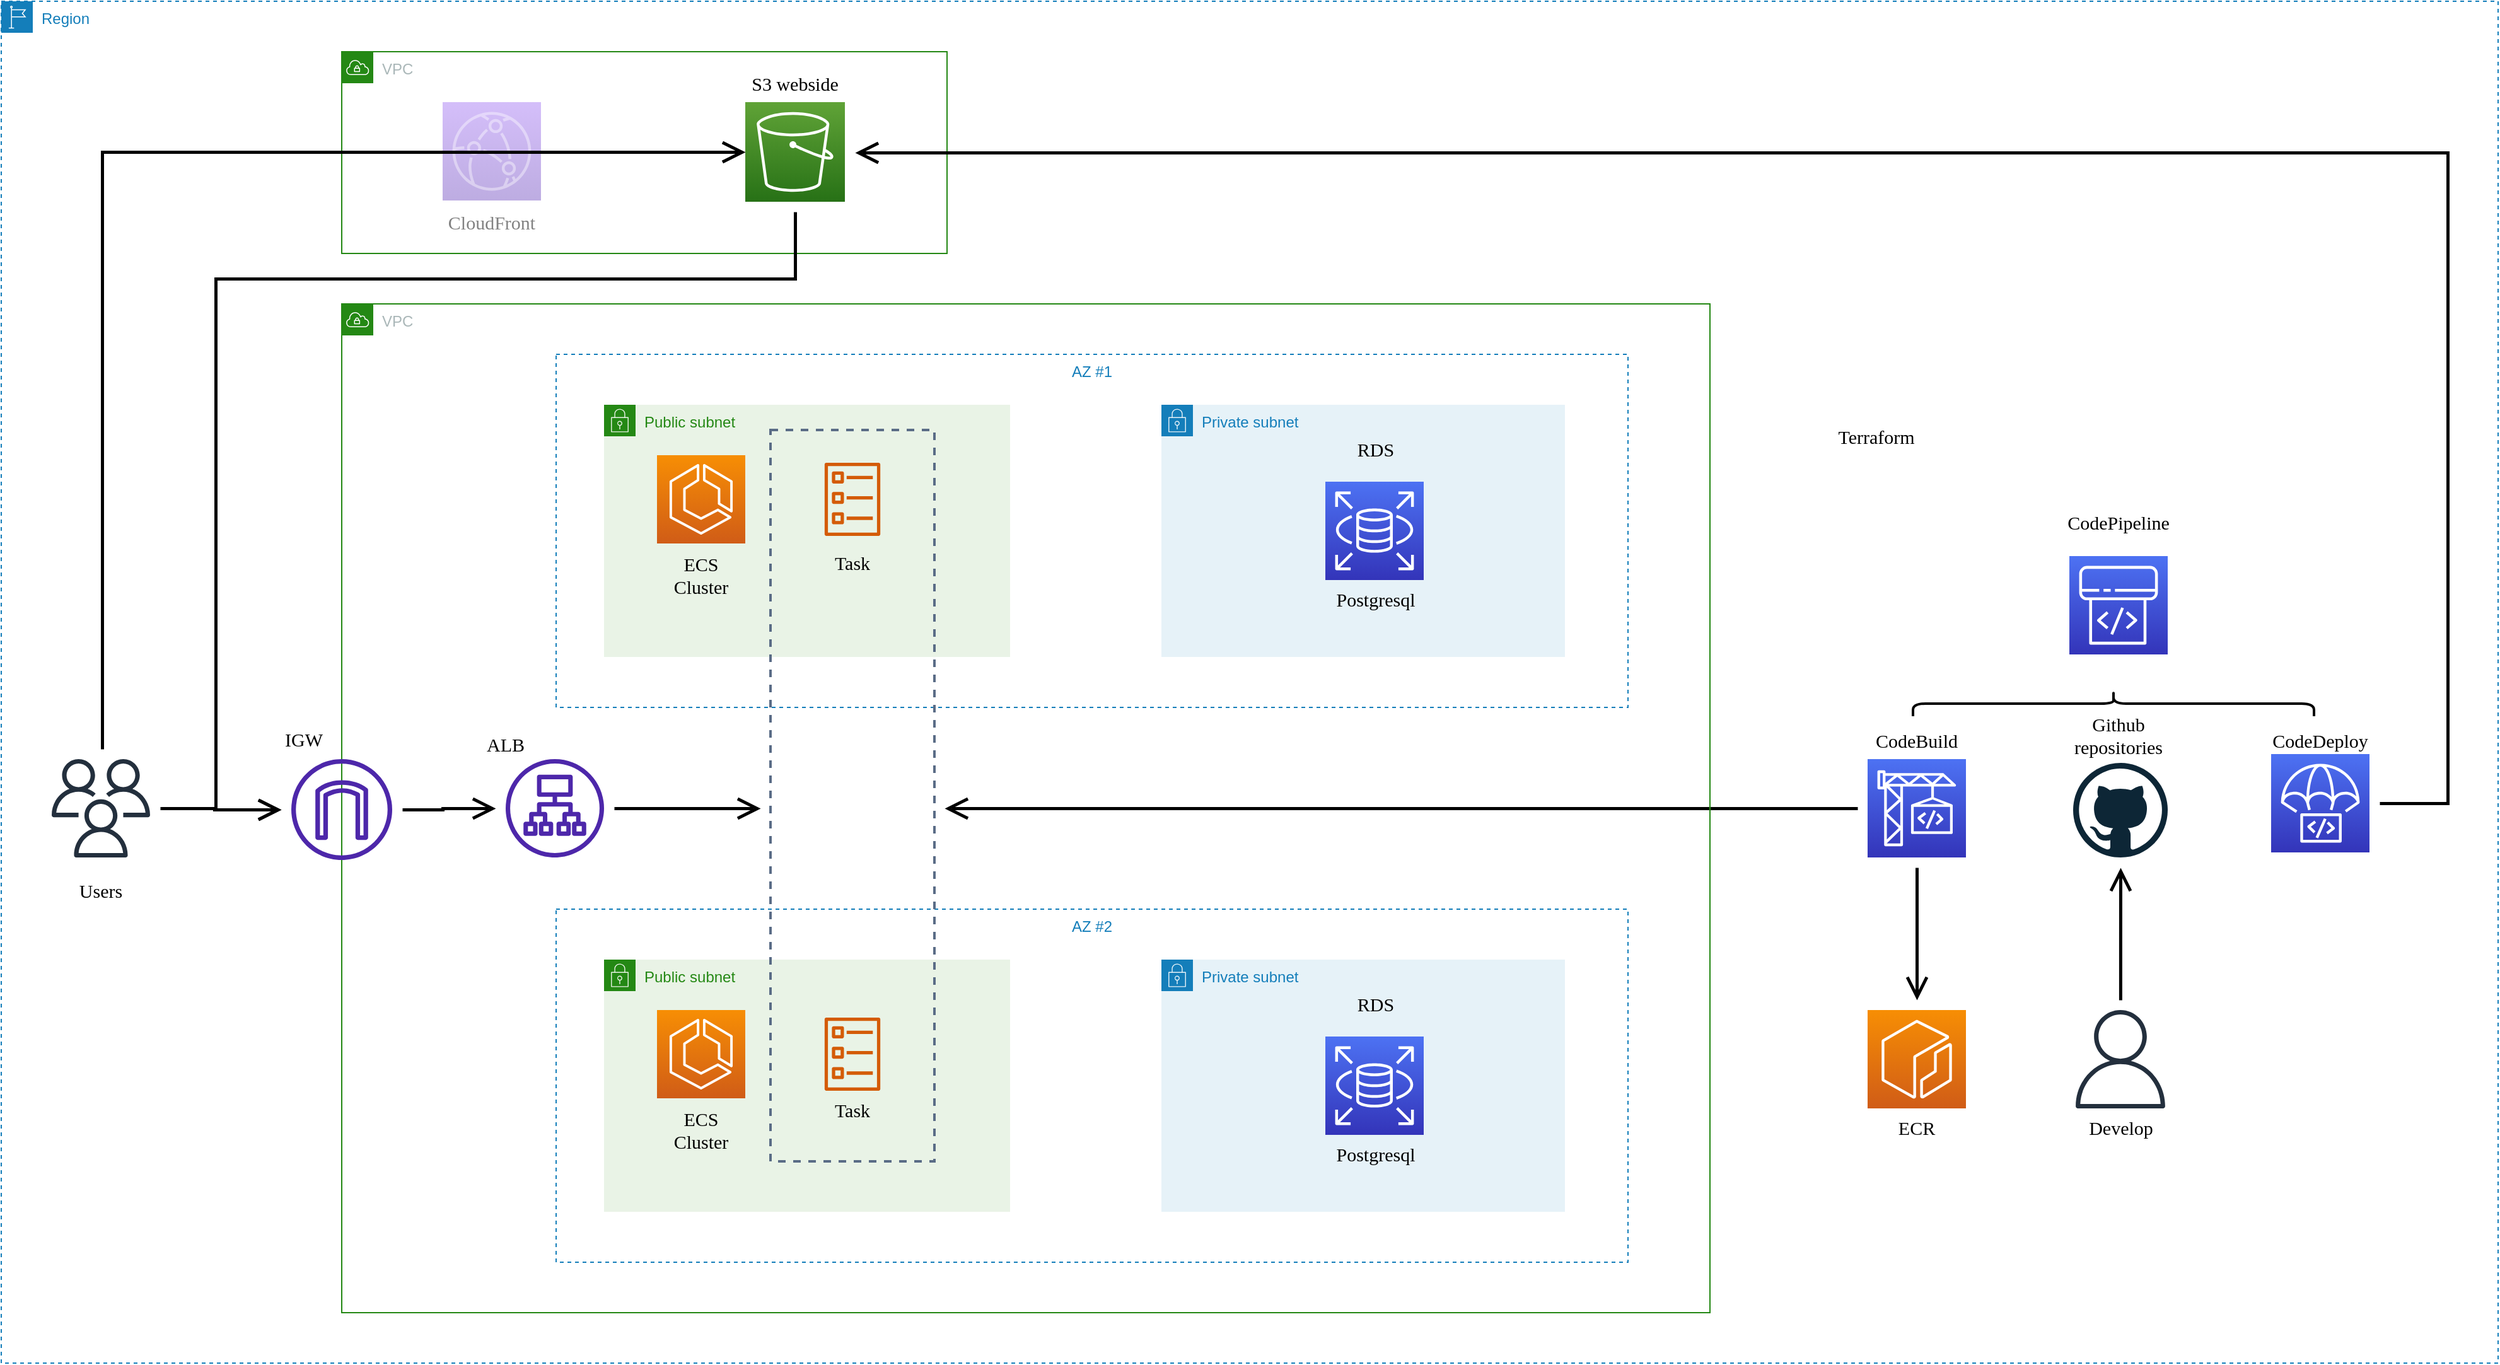 <mxfile version="21.1.5" type="device">
  <diagram id="Ht1M8jgEwFfnCIfOTk4-" name="Page-1">
    <mxGraphModel dx="2210" dy="1508" grid="1" gridSize="10" guides="1" tooltips="1" connect="1" arrows="1" fold="1" page="1" pageScale="1" pageWidth="1169" pageHeight="827" math="0" shadow="0">
      <root>
        <mxCell id="0" />
        <mxCell id="1" parent="0" />
        <mxCell id="X1kZhqMp7LS2dHs1aFbI-1" value="Region" style="points=[[0,0],[0.25,0],[0.5,0],[0.75,0],[1,0],[1,0.25],[1,0.5],[1,0.75],[1,1],[0.75,1],[0.5,1],[0.25,1],[0,1],[0,0.75],[0,0.5],[0,0.25]];outlineConnect=0;gradientColor=none;html=1;whiteSpace=wrap;fontSize=12;fontStyle=0;container=1;pointerEvents=0;collapsible=0;recursiveResize=0;shape=mxgraph.aws4.group;grIcon=mxgraph.aws4.group_region;strokeColor=#147EBA;fillColor=none;verticalAlign=top;align=left;spacingLeft=30;fontColor=#147EBA;dashed=1;" parent="1" vertex="1">
          <mxGeometry x="-200" y="-160" width="1980" height="1080" as="geometry" />
        </mxCell>
        <mxCell id="X1kZhqMp7LS2dHs1aFbI-19" value="" style="sketch=0;points=[[0,0,0],[0.25,0,0],[0.5,0,0],[0.75,0,0],[1,0,0],[0,1,0],[0.25,1,0],[0.5,1,0],[0.75,1,0],[1,1,0],[0,0.25,0],[0,0.5,0],[0,0.75,0],[1,0.25,0],[1,0.5,0],[1,0.75,0]];outlineConnect=0;fontColor=#232F3E;gradientColor=#4D72F3;gradientDirection=north;fillColor=#3334B9;strokeColor=#ffffff;dashed=0;verticalLabelPosition=bottom;verticalAlign=top;align=center;html=1;fontSize=12;fontStyle=0;aspect=fixed;shape=mxgraph.aws4.resourceIcon;resIcon=mxgraph.aws4.codepipeline;" parent="X1kZhqMp7LS2dHs1aFbI-1" vertex="1">
          <mxGeometry x="1640" y="440" width="78" height="78" as="geometry" />
        </mxCell>
        <mxCell id="X1kZhqMp7LS2dHs1aFbI-62" style="edgeStyle=orthogonalEdgeStyle;rounded=0;orthogonalLoop=1;jettySize=auto;html=1;strokeWidth=2.5;fontFamily=Verdana;fontSize=15;endArrow=open;endFill=0;startSize=8;endSize=13;sourcePerimeterSpacing=8;targetPerimeterSpacing=8;" parent="X1kZhqMp7LS2dHs1aFbI-1" source="X1kZhqMp7LS2dHs1aFbI-20" target="X1kZhqMp7LS2dHs1aFbI-57" edge="1">
          <mxGeometry relative="1" as="geometry">
            <Array as="points">
              <mxPoint x="1040" y="640" />
              <mxPoint x="1040" y="640" />
            </Array>
          </mxGeometry>
        </mxCell>
        <mxCell id="X1kZhqMp7LS2dHs1aFbI-68" style="edgeStyle=orthogonalEdgeStyle;rounded=0;orthogonalLoop=1;jettySize=auto;html=1;strokeWidth=2.5;fontFamily=Verdana;fontSize=15;endArrow=open;endFill=0;startSize=8;endSize=13;sourcePerimeterSpacing=8;targetPerimeterSpacing=8;" parent="X1kZhqMp7LS2dHs1aFbI-1" source="X1kZhqMp7LS2dHs1aFbI-20" target="X1kZhqMp7LS2dHs1aFbI-21" edge="1">
          <mxGeometry relative="1" as="geometry" />
        </mxCell>
        <mxCell id="X1kZhqMp7LS2dHs1aFbI-20" value="" style="sketch=0;points=[[0,0,0],[0.25,0,0],[0.5,0,0],[0.75,0,0],[1,0,0],[0,1,0],[0.25,1,0],[0.5,1,0],[0.75,1,0],[1,1,0],[0,0.25,0],[0,0.5,0],[0,0.75,0],[1,0.25,0],[1,0.5,0],[1,0.75,0]];outlineConnect=0;fontColor=#232F3E;gradientColor=#4D72F3;gradientDirection=north;fillColor=#3334B9;strokeColor=#ffffff;dashed=0;verticalLabelPosition=bottom;verticalAlign=top;align=center;html=1;fontSize=12;fontStyle=0;aspect=fixed;shape=mxgraph.aws4.resourceIcon;resIcon=mxgraph.aws4.codebuild;" parent="X1kZhqMp7LS2dHs1aFbI-1" vertex="1">
          <mxGeometry x="1480" y="601" width="78" height="78" as="geometry" />
        </mxCell>
        <mxCell id="X1kZhqMp7LS2dHs1aFbI-21" value="" style="sketch=0;points=[[0,0,0],[0.25,0,0],[0.5,0,0],[0.75,0,0],[1,0,0],[0,1,0],[0.25,1,0],[0.5,1,0],[0.75,1,0],[1,1,0],[0,0.25,0],[0,0.5,0],[0,0.75,0],[1,0.25,0],[1,0.5,0],[1,0.75,0]];outlineConnect=0;fontColor=#232F3E;gradientColor=#F78E04;gradientDirection=north;fillColor=#D05C17;strokeColor=#ffffff;dashed=0;verticalLabelPosition=bottom;verticalAlign=top;align=center;html=1;fontSize=12;fontStyle=0;aspect=fixed;shape=mxgraph.aws4.resourceIcon;resIcon=mxgraph.aws4.ecr;" parent="X1kZhqMp7LS2dHs1aFbI-1" vertex="1">
          <mxGeometry x="1480" y="800" width="78" height="78" as="geometry" />
        </mxCell>
        <mxCell id="X1kZhqMp7LS2dHs1aFbI-22" value="" style="dashed=0;outlineConnect=0;html=1;align=center;labelPosition=center;verticalLabelPosition=bottom;verticalAlign=top;shape=mxgraph.weblogos.github" parent="X1kZhqMp7LS2dHs1aFbI-1" vertex="1">
          <mxGeometry x="1643" y="604" width="75" height="75" as="geometry" />
        </mxCell>
        <mxCell id="X1kZhqMp7LS2dHs1aFbI-66" style="edgeStyle=orthogonalEdgeStyle;rounded=0;orthogonalLoop=1;jettySize=auto;html=1;strokeWidth=2.5;fontFamily=Verdana;fontSize=15;endArrow=open;endFill=0;startSize=8;endSize=13;sourcePerimeterSpacing=8;targetPerimeterSpacing=8;" parent="X1kZhqMp7LS2dHs1aFbI-1" source="X1kZhqMp7LS2dHs1aFbI-23" target="X1kZhqMp7LS2dHs1aFbI-22" edge="1">
          <mxGeometry relative="1" as="geometry" />
        </mxCell>
        <mxCell id="X1kZhqMp7LS2dHs1aFbI-23" value="" style="sketch=0;outlineConnect=0;fontColor=#232F3E;gradientColor=none;fillColor=#232F3D;strokeColor=none;dashed=0;verticalLabelPosition=bottom;verticalAlign=top;align=center;html=1;fontSize=12;fontStyle=0;aspect=fixed;pointerEvents=1;shape=mxgraph.aws4.user;" parent="X1kZhqMp7LS2dHs1aFbI-1" vertex="1">
          <mxGeometry x="1641.5" y="800" width="78" height="78" as="geometry" />
        </mxCell>
        <mxCell id="X1kZhqMp7LS2dHs1aFbI-36" value="VPC" style="points=[[0,0],[0.25,0],[0.5,0],[0.75,0],[1,0],[1,0.25],[1,0.5],[1,0.75],[1,1],[0.75,1],[0.5,1],[0.25,1],[0,1],[0,0.75],[0,0.5],[0,0.25]];outlineConnect=0;gradientColor=none;html=1;whiteSpace=wrap;fontSize=12;fontStyle=0;container=1;pointerEvents=0;collapsible=0;recursiveResize=0;shape=mxgraph.aws4.group;grIcon=mxgraph.aws4.group_vpc;strokeColor=#248814;fillColor=none;verticalAlign=top;align=left;spacingLeft=30;fontColor=#AAB7B8;dashed=0;" parent="X1kZhqMp7LS2dHs1aFbI-1" vertex="1">
          <mxGeometry x="270" y="40" width="480" height="160" as="geometry" />
        </mxCell>
        <mxCell id="X1kZhqMp7LS2dHs1aFbI-24" value="" style="sketch=0;points=[[0,0,0],[0.25,0,0],[0.5,0,0],[0.75,0,0],[1,0,0],[0,1,0],[0.25,1,0],[0.5,1,0],[0.75,1,0],[1,1,0],[0,0.25,0],[0,0.5,0],[0,0.75,0],[1,0.25,0],[1,0.5,0],[1,0.75,0]];outlineConnect=0;fontColor=#232F3E;gradientColor=#60A337;gradientDirection=north;fillColor=#277116;strokeColor=#ffffff;dashed=0;verticalLabelPosition=bottom;verticalAlign=top;align=center;html=1;fontSize=12;fontStyle=0;aspect=fixed;shape=mxgraph.aws4.resourceIcon;resIcon=mxgraph.aws4.s3;" parent="X1kZhqMp7LS2dHs1aFbI-36" vertex="1">
          <mxGeometry x="320" y="40" width="79" height="79" as="geometry" />
        </mxCell>
        <mxCell id="X1kZhqMp7LS2dHs1aFbI-25" value="" style="sketch=0;points=[[0,0,0],[0.25,0,0],[0.5,0,0],[0.75,0,0],[1,0,0],[0,1,0],[0.25,1,0],[0.5,1,0],[0.75,1,0],[1,1,0],[0,0.25,0],[0,0.5,0],[0,0.75,0],[1,0.25,0],[1,0.5,0],[1,0.75,0]];outlineConnect=0;fontColor=#232F3E;gradientColor=#945DF2;gradientDirection=north;fillColor=#5A30B5;strokeColor=#ffffff;dashed=0;verticalLabelPosition=bottom;verticalAlign=top;align=center;html=1;fontSize=12;fontStyle=0;aspect=fixed;shape=mxgraph.aws4.resourceIcon;resIcon=mxgraph.aws4.cloudfront;opacity=40;" parent="X1kZhqMp7LS2dHs1aFbI-36" vertex="1">
          <mxGeometry x="80" y="40" width="78" height="78" as="geometry" />
        </mxCell>
        <mxCell id="X1kZhqMp7LS2dHs1aFbI-107" value="CloudFront" style="text;html=1;strokeColor=none;fillColor=none;align=center;verticalAlign=middle;whiteSpace=wrap;rounded=0;strokeWidth=1;fontFamily=Verdana;fontStyle=0;fontSize=15;opacity=50;fontColor=#828282;" parent="X1kZhqMp7LS2dHs1aFbI-36" vertex="1">
          <mxGeometry x="89" y="120" width="60" height="30" as="geometry" />
        </mxCell>
        <mxCell id="X1kZhqMp7LS2dHs1aFbI-110" value="S3 webside" style="text;html=1;strokeColor=none;fillColor=none;align=center;verticalAlign=middle;whiteSpace=wrap;rounded=0;strokeWidth=1;fontFamily=Verdana;fontStyle=0;fontSize=15;" parent="X1kZhqMp7LS2dHs1aFbI-36" vertex="1">
          <mxGeometry x="314.25" y="10" width="90.5" height="30" as="geometry" />
        </mxCell>
        <mxCell id="X1kZhqMp7LS2dHs1aFbI-2" value="VPC" style="points=[[0,0],[0.25,0],[0.5,0],[0.75,0],[1,0],[1,0.25],[1,0.5],[1,0.75],[1,1],[0.75,1],[0.5,1],[0.25,1],[0,1],[0,0.75],[0,0.5],[0,0.25]];outlineConnect=0;gradientColor=none;html=1;whiteSpace=wrap;fontSize=12;fontStyle=0;container=1;pointerEvents=0;collapsible=0;recursiveResize=0;shape=mxgraph.aws4.group;grIcon=mxgraph.aws4.group_vpc;strokeColor=#248814;fillColor=none;verticalAlign=top;align=left;spacingLeft=30;fontColor=#AAB7B8;dashed=0;" parent="X1kZhqMp7LS2dHs1aFbI-1" vertex="1">
          <mxGeometry x="270" y="240" width="1085" height="800" as="geometry" />
        </mxCell>
        <mxCell id="X1kZhqMp7LS2dHs1aFbI-40" style="edgeStyle=orthogonalEdgeStyle;rounded=0;orthogonalLoop=1;jettySize=auto;html=1;strokeWidth=2.5;endArrow=open;endFill=0;startSize=8;endSize=13;sourcePerimeterSpacing=8;targetPerimeterSpacing=8;" parent="X1kZhqMp7LS2dHs1aFbI-2" source="X1kZhqMp7LS2dHs1aFbI-6" target="X1kZhqMp7LS2dHs1aFbI-7" edge="1">
          <mxGeometry relative="1" as="geometry" />
        </mxCell>
        <mxCell id="X1kZhqMp7LS2dHs1aFbI-6" value="" style="sketch=0;outlineConnect=0;fontColor=#232F3E;gradientColor=none;fillColor=#4D27AA;strokeColor=none;dashed=0;verticalLabelPosition=bottom;verticalAlign=top;align=center;html=1;fontSize=12;fontStyle=0;aspect=fixed;pointerEvents=1;shape=mxgraph.aws4.internet_gateway;" parent="X1kZhqMp7LS2dHs1aFbI-2" vertex="1">
          <mxGeometry x="-40" y="361" width="80" height="80" as="geometry" />
        </mxCell>
        <mxCell id="X1kZhqMp7LS2dHs1aFbI-59" style="edgeStyle=orthogonalEdgeStyle;rounded=0;orthogonalLoop=1;jettySize=auto;html=1;strokeWidth=2.5;fontFamily=Verdana;fontSize=15;endArrow=open;endFill=0;startSize=8;endSize=13;sourcePerimeterSpacing=8;targetPerimeterSpacing=8;" parent="X1kZhqMp7LS2dHs1aFbI-2" source="X1kZhqMp7LS2dHs1aFbI-7" target="X1kZhqMp7LS2dHs1aFbI-57" edge="1">
          <mxGeometry relative="1" as="geometry">
            <Array as="points">
              <mxPoint x="290" y="400" />
              <mxPoint x="290" y="400" />
            </Array>
          </mxGeometry>
        </mxCell>
        <mxCell id="X1kZhqMp7LS2dHs1aFbI-7" value="" style="sketch=0;outlineConnect=0;fontColor=#232F3E;gradientColor=none;fillColor=#4D27AA;strokeColor=none;dashed=0;verticalLabelPosition=bottom;verticalAlign=top;align=center;html=1;fontSize=12;fontStyle=0;aspect=fixed;pointerEvents=1;shape=mxgraph.aws4.application_load_balancer;" parent="X1kZhqMp7LS2dHs1aFbI-2" vertex="1">
          <mxGeometry x="130" y="361" width="78" height="78" as="geometry" />
        </mxCell>
        <mxCell id="X1kZhqMp7LS2dHs1aFbI-3" value="AZ #1" style="fillColor=none;strokeColor=#147EBA;dashed=1;verticalAlign=top;fontStyle=0;fontColor=#147EBA;" parent="X1kZhqMp7LS2dHs1aFbI-2" vertex="1">
          <mxGeometry x="170" y="40" width="850" height="280" as="geometry" />
        </mxCell>
        <mxCell id="X1kZhqMp7LS2dHs1aFbI-8" value="Public subnet" style="points=[[0,0],[0.25,0],[0.5,0],[0.75,0],[1,0],[1,0.25],[1,0.5],[1,0.75],[1,1],[0.75,1],[0.5,1],[0.25,1],[0,1],[0,0.75],[0,0.5],[0,0.25]];outlineConnect=0;gradientColor=none;html=1;whiteSpace=wrap;fontSize=12;fontStyle=0;container=1;pointerEvents=0;collapsible=0;recursiveResize=0;shape=mxgraph.aws4.group;grIcon=mxgraph.aws4.group_security_group;grStroke=0;strokeColor=#248814;fillColor=#E9F3E6;verticalAlign=top;align=left;spacingLeft=30;fontColor=#248814;dashed=0;" parent="X1kZhqMp7LS2dHs1aFbI-2" vertex="1">
          <mxGeometry x="208" y="80" width="322" height="200" as="geometry" />
        </mxCell>
        <mxCell id="X1kZhqMp7LS2dHs1aFbI-10" value="" style="sketch=0;outlineConnect=0;fontColor=#232F3E;gradientColor=none;fillColor=#D45B07;strokeColor=none;dashed=0;verticalLabelPosition=bottom;verticalAlign=top;align=center;html=1;fontSize=12;fontStyle=0;aspect=fixed;pointerEvents=1;shape=mxgraph.aws4.ecs_task;" parent="X1kZhqMp7LS2dHs1aFbI-8" vertex="1">
          <mxGeometry x="174.65" y="46" width="44.71" height="58" as="geometry" />
        </mxCell>
        <mxCell id="X1kZhqMp7LS2dHs1aFbI-44" value="Task" style="text;html=1;strokeColor=none;fillColor=none;align=center;verticalAlign=middle;whiteSpace=wrap;rounded=0;strokeWidth=1;fontFamily=Verdana;fontStyle=0;fontSize=15;" parent="X1kZhqMp7LS2dHs1aFbI-8" vertex="1">
          <mxGeometry x="167" y="110" width="60" height="30" as="geometry" />
        </mxCell>
        <mxCell id="X1kZhqMp7LS2dHs1aFbI-42" value="ALB" style="text;html=1;strokeColor=none;fillColor=none;align=center;verticalAlign=middle;whiteSpace=wrap;rounded=0;strokeWidth=1;fontFamily=Verdana;fontStyle=0;fontSize=15;" parent="X1kZhqMp7LS2dHs1aFbI-2" vertex="1">
          <mxGeometry x="100" y="334" width="60" height="30" as="geometry" />
        </mxCell>
        <mxCell id="X1kZhqMp7LS2dHs1aFbI-9" value="" style="sketch=0;points=[[0,0,0],[0.25,0,0],[0.5,0,0],[0.75,0,0],[1,0,0],[0,1,0],[0.25,1,0],[0.5,1,0],[0.75,1,0],[1,1,0],[0,0.25,0],[0,0.5,0],[0,0.75,0],[1,0.25,0],[1,0.5,0],[1,0.75,0]];outlineConnect=0;fontColor=#232F3E;gradientColor=#F78E04;gradientDirection=north;fillColor=#D05C17;strokeColor=#ffffff;dashed=0;verticalLabelPosition=bottom;verticalAlign=top;align=center;html=1;fontSize=12;fontStyle=0;aspect=fixed;shape=mxgraph.aws4.resourceIcon;resIcon=mxgraph.aws4.ecs;" parent="X1kZhqMp7LS2dHs1aFbI-2" vertex="1">
          <mxGeometry x="250" y="120" width="70" height="70" as="geometry" />
        </mxCell>
        <mxCell id="X1kZhqMp7LS2dHs1aFbI-43" value="ECS&lt;br&gt;Cluster" style="text;html=1;strokeColor=none;fillColor=none;align=center;verticalAlign=middle;whiteSpace=wrap;rounded=0;strokeWidth=1;fontFamily=Verdana;fontStyle=0;fontSize=15;" parent="X1kZhqMp7LS2dHs1aFbI-2" vertex="1">
          <mxGeometry x="255" y="200" width="60" height="30" as="geometry" />
        </mxCell>
        <mxCell id="X1kZhqMp7LS2dHs1aFbI-11" value="Private subnet" style="points=[[0,0],[0.25,0],[0.5,0],[0.75,0],[1,0],[1,0.25],[1,0.5],[1,0.75],[1,1],[0.75,1],[0.5,1],[0.25,1],[0,1],[0,0.75],[0,0.5],[0,0.25]];outlineConnect=0;gradientColor=none;html=1;whiteSpace=wrap;fontSize=12;fontStyle=0;container=1;pointerEvents=0;collapsible=0;recursiveResize=0;shape=mxgraph.aws4.group;grIcon=mxgraph.aws4.group_security_group;grStroke=0;strokeColor=#147EBA;fillColor=#E6F2F8;verticalAlign=top;align=left;spacingLeft=30;fontColor=#147EBA;dashed=0;" parent="X1kZhqMp7LS2dHs1aFbI-2" vertex="1">
          <mxGeometry x="650" y="80" width="320" height="200" as="geometry" />
        </mxCell>
        <mxCell id="X1kZhqMp7LS2dHs1aFbI-45" value="RDS" style="text;html=1;strokeColor=none;fillColor=none;align=center;verticalAlign=middle;whiteSpace=wrap;rounded=0;strokeWidth=1;fontFamily=Verdana;fontStyle=0;fontSize=15;" parent="X1kZhqMp7LS2dHs1aFbI-11" vertex="1">
          <mxGeometry x="140" y="20" width="60" height="30" as="geometry" />
        </mxCell>
        <mxCell id="X1kZhqMp7LS2dHs1aFbI-46" value="Postgresql" style="text;html=1;strokeColor=none;fillColor=none;align=center;verticalAlign=middle;whiteSpace=wrap;rounded=0;strokeWidth=1;fontFamily=Verdana;fontStyle=0;fontSize=15;" parent="X1kZhqMp7LS2dHs1aFbI-11" vertex="1">
          <mxGeometry x="140" y="139" width="60" height="30" as="geometry" />
        </mxCell>
        <mxCell id="X1kZhqMp7LS2dHs1aFbI-12" value="" style="sketch=0;points=[[0,0,0],[0.25,0,0],[0.5,0,0],[0.75,0,0],[1,0,0],[0,1,0],[0.25,1,0],[0.5,1,0],[0.75,1,0],[1,1,0],[0,0.25,0],[0,0.5,0],[0,0.75,0],[1,0.25,0],[1,0.5,0],[1,0.75,0]];outlineConnect=0;fontColor=#232F3E;gradientColor=#4D72F3;gradientDirection=north;fillColor=#3334B9;strokeColor=#ffffff;dashed=0;verticalLabelPosition=bottom;verticalAlign=top;align=center;html=1;fontSize=12;fontStyle=0;aspect=fixed;shape=mxgraph.aws4.resourceIcon;resIcon=mxgraph.aws4.rds;" parent="X1kZhqMp7LS2dHs1aFbI-2" vertex="1">
          <mxGeometry x="780" y="141" width="78" height="78" as="geometry" />
        </mxCell>
        <mxCell id="X1kZhqMp7LS2dHs1aFbI-47" value="AZ #2" style="fillColor=none;strokeColor=#147EBA;dashed=1;verticalAlign=top;fontStyle=0;fontColor=#147EBA;" parent="X1kZhqMp7LS2dHs1aFbI-2" vertex="1">
          <mxGeometry x="170" y="480" width="850" height="280" as="geometry" />
        </mxCell>
        <mxCell id="X1kZhqMp7LS2dHs1aFbI-48" value="Public subnet" style="points=[[0,0],[0.25,0],[0.5,0],[0.75,0],[1,0],[1,0.25],[1,0.5],[1,0.75],[1,1],[0.75,1],[0.5,1],[0.25,1],[0,1],[0,0.75],[0,0.5],[0,0.25]];outlineConnect=0;gradientColor=none;html=1;whiteSpace=wrap;fontSize=12;fontStyle=0;container=1;pointerEvents=0;collapsible=0;recursiveResize=0;shape=mxgraph.aws4.group;grIcon=mxgraph.aws4.group_security_group;grStroke=0;strokeColor=#248814;fillColor=#E9F3E6;verticalAlign=top;align=left;spacingLeft=30;fontColor=#248814;dashed=0;" parent="X1kZhqMp7LS2dHs1aFbI-2" vertex="1">
          <mxGeometry x="208" y="520" width="322" height="200" as="geometry" />
        </mxCell>
        <mxCell id="X1kZhqMp7LS2dHs1aFbI-49" value="" style="sketch=0;outlineConnect=0;fontColor=#232F3E;gradientColor=none;fillColor=#D45B07;strokeColor=none;dashed=0;verticalLabelPosition=bottom;verticalAlign=top;align=center;html=1;fontSize=12;fontStyle=0;aspect=fixed;pointerEvents=1;shape=mxgraph.aws4.ecs_task;" parent="X1kZhqMp7LS2dHs1aFbI-48" vertex="1">
          <mxGeometry x="174.65" y="46" width="44.71" height="58" as="geometry" />
        </mxCell>
        <mxCell id="X1kZhqMp7LS2dHs1aFbI-52" value="Task" style="text;html=1;strokeColor=none;fillColor=none;align=center;verticalAlign=middle;whiteSpace=wrap;rounded=0;strokeWidth=1;fontFamily=Verdana;fontStyle=0;fontSize=15;" parent="X1kZhqMp7LS2dHs1aFbI-48" vertex="1">
          <mxGeometry x="167" y="104" width="60" height="30" as="geometry" />
        </mxCell>
        <mxCell id="X1kZhqMp7LS2dHs1aFbI-50" value="" style="sketch=0;points=[[0,0,0],[0.25,0,0],[0.5,0,0],[0.75,0,0],[1,0,0],[0,1,0],[0.25,1,0],[0.5,1,0],[0.75,1,0],[1,1,0],[0,0.25,0],[0,0.5,0],[0,0.75,0],[1,0.25,0],[1,0.5,0],[1,0.75,0]];outlineConnect=0;fontColor=#232F3E;gradientColor=#F78E04;gradientDirection=north;fillColor=#D05C17;strokeColor=#ffffff;dashed=0;verticalLabelPosition=bottom;verticalAlign=top;align=center;html=1;fontSize=12;fontStyle=0;aspect=fixed;shape=mxgraph.aws4.resourceIcon;resIcon=mxgraph.aws4.ecs;" parent="X1kZhqMp7LS2dHs1aFbI-2" vertex="1">
          <mxGeometry x="250" y="560" width="70" height="70" as="geometry" />
        </mxCell>
        <mxCell id="X1kZhqMp7LS2dHs1aFbI-51" value="ECS&lt;br&gt;Cluster" style="text;html=1;strokeColor=none;fillColor=none;align=center;verticalAlign=middle;whiteSpace=wrap;rounded=0;strokeWidth=1;fontFamily=Verdana;fontStyle=0;fontSize=15;" parent="X1kZhqMp7LS2dHs1aFbI-2" vertex="1">
          <mxGeometry x="255" y="640" width="60" height="30" as="geometry" />
        </mxCell>
        <mxCell id="X1kZhqMp7LS2dHs1aFbI-53" value="Private subnet" style="points=[[0,0],[0.25,0],[0.5,0],[0.75,0],[1,0],[1,0.25],[1,0.5],[1,0.75],[1,1],[0.75,1],[0.5,1],[0.25,1],[0,1],[0,0.75],[0,0.5],[0,0.25]];outlineConnect=0;gradientColor=none;html=1;whiteSpace=wrap;fontSize=12;fontStyle=0;container=1;pointerEvents=0;collapsible=0;recursiveResize=0;shape=mxgraph.aws4.group;grIcon=mxgraph.aws4.group_security_group;grStroke=0;strokeColor=#147EBA;fillColor=#E6F2F8;verticalAlign=top;align=left;spacingLeft=30;fontColor=#147EBA;dashed=0;" parent="X1kZhqMp7LS2dHs1aFbI-2" vertex="1">
          <mxGeometry x="650" y="520" width="320" height="200" as="geometry" />
        </mxCell>
        <mxCell id="X1kZhqMp7LS2dHs1aFbI-54" value="RDS" style="text;html=1;strokeColor=none;fillColor=none;align=center;verticalAlign=middle;whiteSpace=wrap;rounded=0;strokeWidth=1;fontFamily=Verdana;fontStyle=0;fontSize=15;" parent="X1kZhqMp7LS2dHs1aFbI-53" vertex="1">
          <mxGeometry x="140" y="20" width="60" height="30" as="geometry" />
        </mxCell>
        <mxCell id="X1kZhqMp7LS2dHs1aFbI-55" value="Postgresql" style="text;html=1;strokeColor=none;fillColor=none;align=center;verticalAlign=middle;whiteSpace=wrap;rounded=0;strokeWidth=1;fontFamily=Verdana;fontStyle=0;fontSize=15;" parent="X1kZhqMp7LS2dHs1aFbI-53" vertex="1">
          <mxGeometry x="140" y="139" width="60" height="30" as="geometry" />
        </mxCell>
        <mxCell id="X1kZhqMp7LS2dHs1aFbI-56" value="" style="sketch=0;points=[[0,0,0],[0.25,0,0],[0.5,0,0],[0.75,0,0],[1,0,0],[0,1,0],[0.25,1,0],[0.5,1,0],[0.75,1,0],[1,1,0],[0,0.25,0],[0,0.5,0],[0,0.75,0],[1,0.25,0],[1,0.5,0],[1,0.75,0]];outlineConnect=0;fontColor=#232F3E;gradientColor=#4D72F3;gradientDirection=north;fillColor=#3334B9;strokeColor=#ffffff;dashed=0;verticalLabelPosition=bottom;verticalAlign=top;align=center;html=1;fontSize=12;fontStyle=0;aspect=fixed;shape=mxgraph.aws4.resourceIcon;resIcon=mxgraph.aws4.rds;" parent="X1kZhqMp7LS2dHs1aFbI-2" vertex="1">
          <mxGeometry x="780" y="581" width="78" height="78" as="geometry" />
        </mxCell>
        <mxCell id="X1kZhqMp7LS2dHs1aFbI-57" value="" style="fillColor=none;strokeColor=#5A6C86;dashed=1;verticalAlign=top;fontStyle=0;fontColor=#5A6C86;strokeWidth=2;fontFamily=Verdana;fontSize=15;" parent="X1kZhqMp7LS2dHs1aFbI-2" vertex="1">
          <mxGeometry x="340" y="100" width="130" height="580" as="geometry" />
        </mxCell>
        <mxCell id="X1kZhqMp7LS2dHs1aFbI-39" style="edgeStyle=orthogonalEdgeStyle;rounded=0;orthogonalLoop=1;jettySize=auto;html=1;endArrow=open;endFill=0;strokeWidth=2.5;endSize=13;startSize=8;sourcePerimeterSpacing=8;targetPerimeterSpacing=8;" parent="X1kZhqMp7LS2dHs1aFbI-1" source="X1kZhqMp7LS2dHs1aFbI-38" target="X1kZhqMp7LS2dHs1aFbI-6" edge="1">
          <mxGeometry relative="1" as="geometry" />
        </mxCell>
        <mxCell id="X1kZhqMp7LS2dHs1aFbI-77" style="edgeStyle=orthogonalEdgeStyle;rounded=0;orthogonalLoop=1;jettySize=auto;html=1;strokeWidth=2.5;fontFamily=Verdana;fontSize=15;endArrow=open;endFill=0;startSize=8;endSize=13;sourcePerimeterSpacing=8;targetPerimeterSpacing=8;entryX=0;entryY=0.5;entryDx=0;entryDy=0;entryPerimeter=0;" parent="X1kZhqMp7LS2dHs1aFbI-1" source="X1kZhqMp7LS2dHs1aFbI-38" target="X1kZhqMp7LS2dHs1aFbI-24" edge="1">
          <mxGeometry relative="1" as="geometry">
            <Array as="points">
              <mxPoint x="80" y="120" />
            </Array>
          </mxGeometry>
        </mxCell>
        <mxCell id="X1kZhqMp7LS2dHs1aFbI-38" value="" style="sketch=0;outlineConnect=0;fontColor=#232F3E;gradientColor=none;fillColor=#232F3D;strokeColor=none;dashed=0;verticalLabelPosition=bottom;verticalAlign=top;align=center;html=1;fontSize=12;fontStyle=0;aspect=fixed;pointerEvents=1;shape=mxgraph.aws4.users;" parent="X1kZhqMp7LS2dHs1aFbI-1" vertex="1">
          <mxGeometry x="40" y="601" width="78" height="78" as="geometry" />
        </mxCell>
        <mxCell id="X1kZhqMp7LS2dHs1aFbI-41" value="IGW" style="text;html=1;strokeColor=none;fillColor=none;align=center;verticalAlign=middle;whiteSpace=wrap;rounded=0;strokeWidth=1;fontFamily=Verdana;fontStyle=0;fontSize=15;" parent="X1kZhqMp7LS2dHs1aFbI-1" vertex="1">
          <mxGeometry x="210" y="570" width="60" height="30" as="geometry" />
        </mxCell>
        <mxCell id="X1kZhqMp7LS2dHs1aFbI-65" style="edgeStyle=orthogonalEdgeStyle;rounded=0;orthogonalLoop=1;jettySize=auto;html=1;strokeWidth=2.5;fontFamily=Verdana;fontSize=15;endArrow=open;endFill=0;startSize=8;endSize=13;sourcePerimeterSpacing=8;targetPerimeterSpacing=8;" parent="X1kZhqMp7LS2dHs1aFbI-1" source="X1kZhqMp7LS2dHs1aFbI-63" target="X1kZhqMp7LS2dHs1aFbI-24" edge="1">
          <mxGeometry relative="1" as="geometry">
            <Array as="points">
              <mxPoint x="1940" y="636" />
              <mxPoint x="1940" y="120" />
            </Array>
          </mxGeometry>
        </mxCell>
        <mxCell id="X1kZhqMp7LS2dHs1aFbI-63" value="" style="sketch=0;points=[[0,0,0],[0.25,0,0],[0.5,0,0],[0.75,0,0],[1,0,0],[0,1,0],[0.25,1,0],[0.5,1,0],[0.75,1,0],[1,1,0],[0,0.25,0],[0,0.5,0],[0,0.75,0],[1,0.25,0],[1,0.5,0],[1,0.75,0]];outlineConnect=0;fontColor=#232F3E;gradientColor=#4D72F3;gradientDirection=north;fillColor=#3334B9;strokeColor=#ffffff;dashed=0;verticalLabelPosition=bottom;verticalAlign=top;align=center;html=1;fontSize=12;fontStyle=0;aspect=fixed;shape=mxgraph.aws4.resourceIcon;resIcon=mxgraph.aws4.codedeploy;strokeWidth=2;fontFamily=Verdana;" parent="X1kZhqMp7LS2dHs1aFbI-1" vertex="1">
          <mxGeometry x="1800" y="597" width="78" height="78" as="geometry" />
        </mxCell>
        <mxCell id="X1kZhqMp7LS2dHs1aFbI-70" value="" style="shape=curlyBracket;whiteSpace=wrap;html=1;rounded=1;labelPosition=left;verticalLabelPosition=middle;align=right;verticalAlign=middle;strokeWidth=2;fontFamily=Verdana;fontSize=15;rotation=90;" parent="X1kZhqMp7LS2dHs1aFbI-1" vertex="1">
          <mxGeometry x="1665" y="398" width="20" height="318" as="geometry" />
        </mxCell>
        <mxCell id="X1kZhqMp7LS2dHs1aFbI-72" value="CodePipeline" style="text;html=1;strokeColor=none;fillColor=none;align=center;verticalAlign=middle;whiteSpace=wrap;rounded=0;strokeWidth=1;fontFamily=Verdana;fontStyle=0;fontSize=15;" parent="X1kZhqMp7LS2dHs1aFbI-1" vertex="1">
          <mxGeometry x="1649" y="398" width="60" height="30" as="geometry" />
        </mxCell>
        <mxCell id="X1kZhqMp7LS2dHs1aFbI-73" value="CodeBuild" style="text;html=1;strokeColor=none;fillColor=none;align=center;verticalAlign=middle;whiteSpace=wrap;rounded=0;strokeWidth=1;fontFamily=Verdana;fontStyle=0;fontSize=15;" parent="X1kZhqMp7LS2dHs1aFbI-1" vertex="1">
          <mxGeometry x="1489" y="571" width="60" height="30" as="geometry" />
        </mxCell>
        <mxCell id="X1kZhqMp7LS2dHs1aFbI-74" value="CodeDeploy" style="text;html=1;strokeColor=none;fillColor=none;align=center;verticalAlign=middle;whiteSpace=wrap;rounded=0;strokeWidth=1;fontFamily=Verdana;fontStyle=0;fontSize=15;" parent="X1kZhqMp7LS2dHs1aFbI-1" vertex="1">
          <mxGeometry x="1809" y="571" width="60" height="30" as="geometry" />
        </mxCell>
        <mxCell id="X1kZhqMp7LS2dHs1aFbI-75" value="ECR" style="text;html=1;strokeColor=none;fillColor=none;align=center;verticalAlign=middle;whiteSpace=wrap;rounded=0;strokeWidth=1;fontFamily=Verdana;fontStyle=0;fontSize=15;" parent="X1kZhqMp7LS2dHs1aFbI-1" vertex="1">
          <mxGeometry x="1489" y="878" width="60" height="30" as="geometry" />
        </mxCell>
        <mxCell id="X1kZhqMp7LS2dHs1aFbI-76" value="Develop" style="text;html=1;strokeColor=none;fillColor=none;align=center;verticalAlign=middle;whiteSpace=wrap;rounded=0;strokeWidth=1;fontFamily=Verdana;fontStyle=0;fontSize=15;" parent="X1kZhqMp7LS2dHs1aFbI-1" vertex="1">
          <mxGeometry x="1650.5" y="878" width="60" height="30" as="geometry" />
        </mxCell>
        <mxCell id="X1kZhqMp7LS2dHs1aFbI-79" style="edgeStyle=orthogonalEdgeStyle;rounded=0;orthogonalLoop=1;jettySize=auto;html=1;strokeWidth=2.5;fontFamily=Verdana;fontSize=15;endArrow=open;endFill=0;startSize=8;endSize=13;sourcePerimeterSpacing=8;targetPerimeterSpacing=8;" parent="X1kZhqMp7LS2dHs1aFbI-1" source="X1kZhqMp7LS2dHs1aFbI-24" target="X1kZhqMp7LS2dHs1aFbI-6" edge="1">
          <mxGeometry relative="1" as="geometry">
            <Array as="points">
              <mxPoint x="630" y="220" />
              <mxPoint x="170" y="220" />
              <mxPoint x="170" y="641" />
            </Array>
          </mxGeometry>
        </mxCell>
        <mxCell id="X1kZhqMp7LS2dHs1aFbI-112" value="" style="shape=image;verticalLabelPosition=bottom;labelBackgroundColor=default;verticalAlign=top;aspect=fixed;imageAspect=0;image=https://static-00.iconduck.com/assets.00/terraform-icon-452x512-ildgg5fd.png;" parent="X1kZhqMp7LS2dHs1aFbI-1" vertex="1">
          <mxGeometry x="1450" y="240.0" width="74.02" height="83.84" as="geometry" />
        </mxCell>
        <mxCell id="X1kZhqMp7LS2dHs1aFbI-114" value="Terraform" style="text;html=1;strokeColor=none;fillColor=none;align=center;verticalAlign=middle;whiteSpace=wrap;rounded=0;strokeWidth=1;fontFamily=Verdana;fontStyle=0;fontSize=15;" parent="X1kZhqMp7LS2dHs1aFbI-1" vertex="1">
          <mxGeometry x="1457.01" y="330" width="60" height="30" as="geometry" />
        </mxCell>
        <mxCell id="X1kZhqMp7LS2dHs1aFbI-115" value="Users" style="text;html=1;strokeColor=none;fillColor=none;align=center;verticalAlign=middle;whiteSpace=wrap;rounded=0;strokeWidth=1;fontFamily=Verdana;fontStyle=0;fontSize=15;" parent="X1kZhqMp7LS2dHs1aFbI-1" vertex="1">
          <mxGeometry x="49" y="690" width="60" height="30" as="geometry" />
        </mxCell>
        <mxCell id="X1kZhqMp7LS2dHs1aFbI-116" value="Github repositories" style="text;html=1;strokeColor=none;fillColor=none;align=center;verticalAlign=middle;whiteSpace=wrap;rounded=0;strokeWidth=1;fontFamily=Verdana;fontStyle=0;fontSize=15;" parent="X1kZhqMp7LS2dHs1aFbI-1" vertex="1">
          <mxGeometry x="1649" y="567" width="60" height="30" as="geometry" />
        </mxCell>
      </root>
    </mxGraphModel>
  </diagram>
</mxfile>
